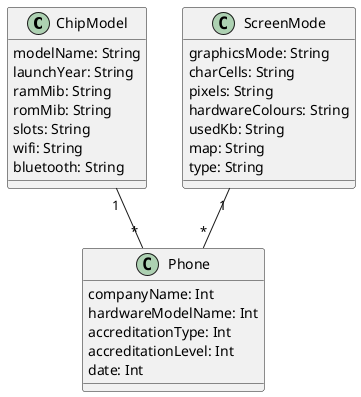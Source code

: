 @startuml "Phone1"


class ChipModel{
  modelName: String
  launchYear: String
  ramMib: String
  romMib: String
  slots: String
  wifi: String
  bluetooth: String
}

class ScreenMode{
  graphicsMode: String
  charCells: String
  pixels: String
  hardwareColours: String
  usedKb: String
  map: String
  type: String
}

class Phone{
  companyName: Int
  hardwareModelName: Int
  accreditationType: Int
  accreditationLevel: Int
  date: Int
}



ChipModel "1" -- "*" Phone

ScreenMode "1" -- "*" Phone


@enduml